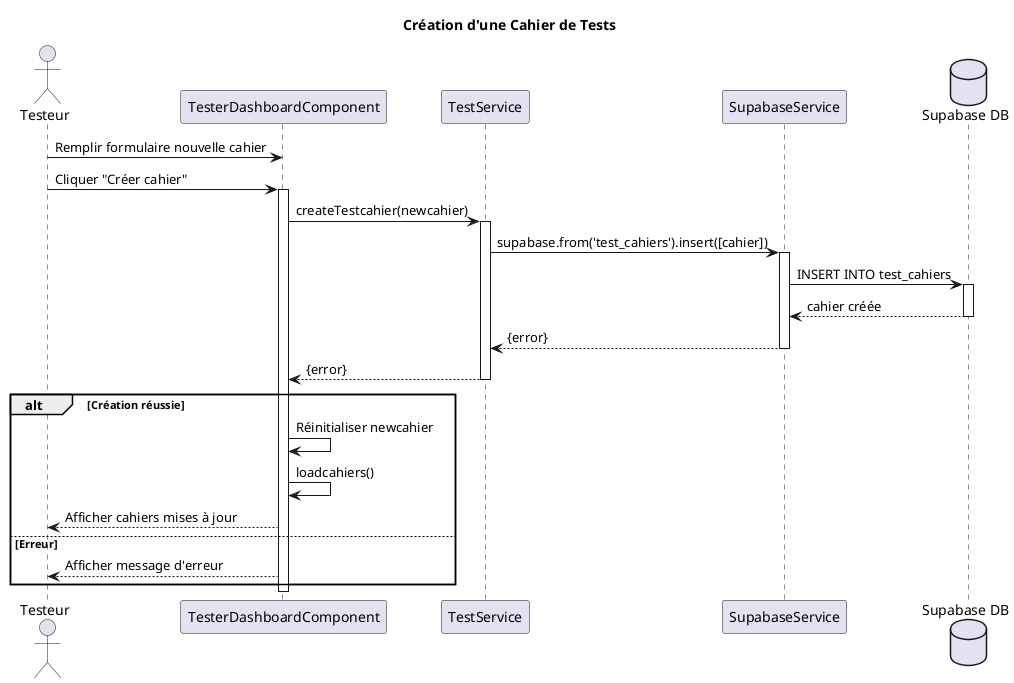 @startuml Séquence 2 - Création d'un Cahier de Tests

actor "Testeur" as Tester
participant "TesterDashboardComponent" as Dashboard
participant "TestService" as TestSvc
participant "SupabaseService" as Supabase
database "Supabase DB" as DB

title Création d'une Cahier de Tests

Tester -> Dashboard : Remplir formulaire nouvelle cahier
Tester -> Dashboard : Cliquer "Créer cahier"
activate Dashboard

Dashboard -> TestSvc : createTestcahier(newcahier)
activate TestSvc

TestSvc -> Supabase : supabase.from('test_cahiers').insert([cahier])
activate Supabase

Supabase -> DB : INSERT INTO test_cahiers
activate DB
DB --> Supabase : cahier créée
deactivate DB

Supabase --> TestSvc : {error}
deactivate Supabase

TestSvc --> Dashboard : {error}
deactivate TestSvc

alt Création réussie
    Dashboard -> Dashboard : Réinitialiser newcahier
    Dashboard -> Dashboard : loadcahiers()
    Dashboard --> Tester : Afficher cahiers mises à jour
else Erreur
    Dashboard --> Tester : Afficher message d'erreur
end

deactivate Dashboard

@enduml
